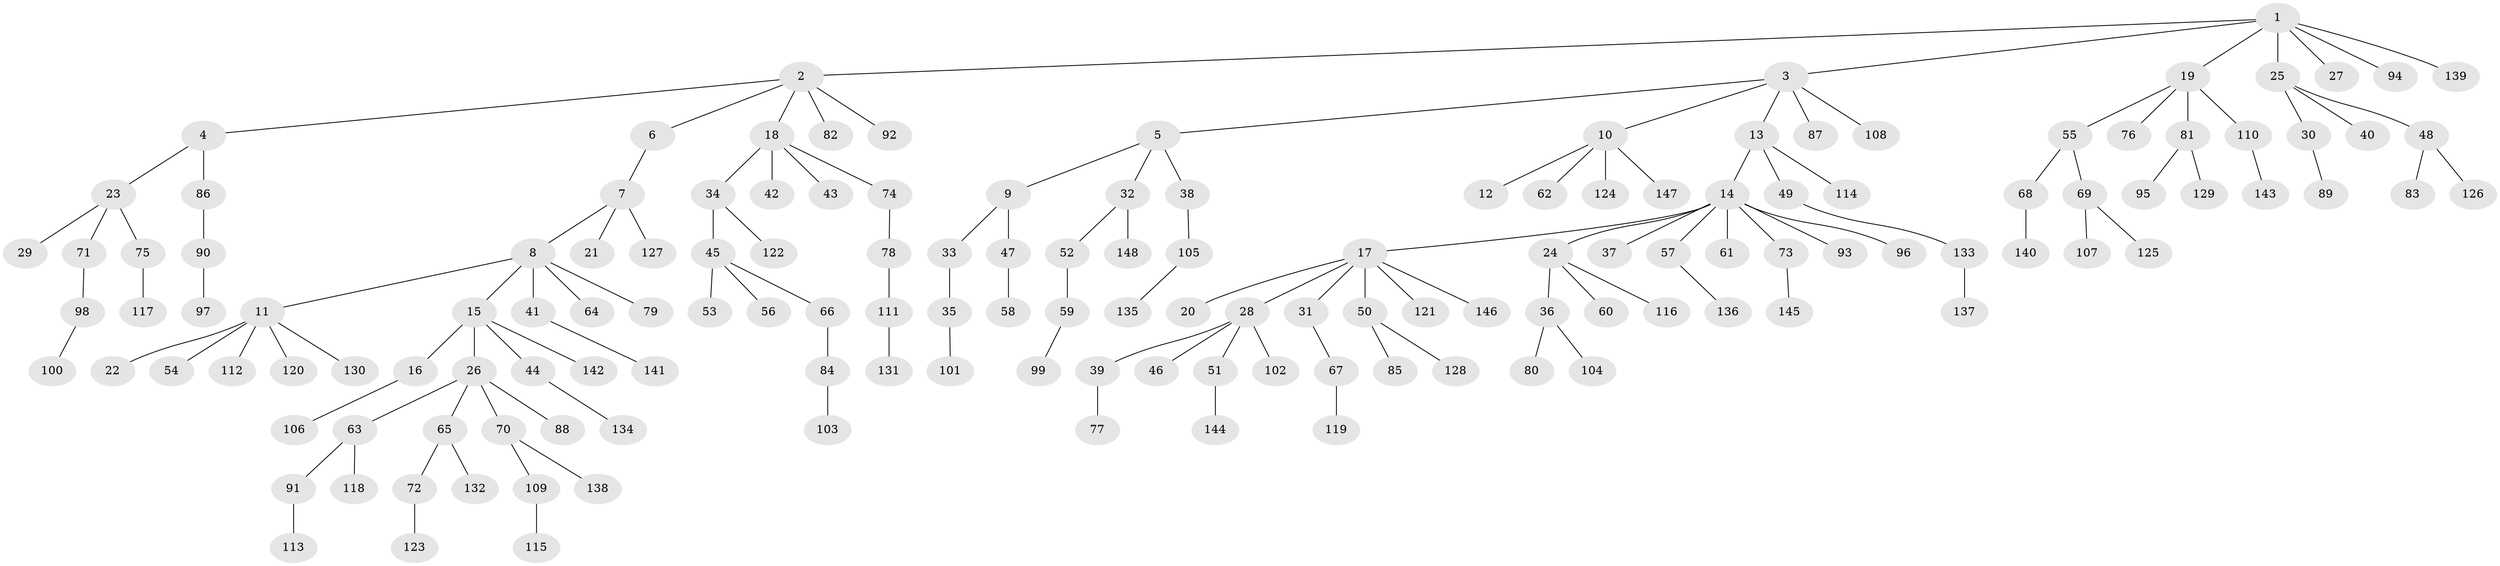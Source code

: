 // coarse degree distribution, {2: 0.21621621621621623, 3: 0.12162162162162163, 4: 0.05405405405405406, 1: 0.5405405405405406, 6: 0.02702702702702703, 5: 0.013513513513513514, 7: 0.02702702702702703}
// Generated by graph-tools (version 1.1) at 2025/37/03/04/25 23:37:18]
// undirected, 148 vertices, 147 edges
graph export_dot {
  node [color=gray90,style=filled];
  1;
  2;
  3;
  4;
  5;
  6;
  7;
  8;
  9;
  10;
  11;
  12;
  13;
  14;
  15;
  16;
  17;
  18;
  19;
  20;
  21;
  22;
  23;
  24;
  25;
  26;
  27;
  28;
  29;
  30;
  31;
  32;
  33;
  34;
  35;
  36;
  37;
  38;
  39;
  40;
  41;
  42;
  43;
  44;
  45;
  46;
  47;
  48;
  49;
  50;
  51;
  52;
  53;
  54;
  55;
  56;
  57;
  58;
  59;
  60;
  61;
  62;
  63;
  64;
  65;
  66;
  67;
  68;
  69;
  70;
  71;
  72;
  73;
  74;
  75;
  76;
  77;
  78;
  79;
  80;
  81;
  82;
  83;
  84;
  85;
  86;
  87;
  88;
  89;
  90;
  91;
  92;
  93;
  94;
  95;
  96;
  97;
  98;
  99;
  100;
  101;
  102;
  103;
  104;
  105;
  106;
  107;
  108;
  109;
  110;
  111;
  112;
  113;
  114;
  115;
  116;
  117;
  118;
  119;
  120;
  121;
  122;
  123;
  124;
  125;
  126;
  127;
  128;
  129;
  130;
  131;
  132;
  133;
  134;
  135;
  136;
  137;
  138;
  139;
  140;
  141;
  142;
  143;
  144;
  145;
  146;
  147;
  148;
  1 -- 2;
  1 -- 3;
  1 -- 19;
  1 -- 25;
  1 -- 27;
  1 -- 94;
  1 -- 139;
  2 -- 4;
  2 -- 6;
  2 -- 18;
  2 -- 82;
  2 -- 92;
  3 -- 5;
  3 -- 10;
  3 -- 13;
  3 -- 87;
  3 -- 108;
  4 -- 23;
  4 -- 86;
  5 -- 9;
  5 -- 32;
  5 -- 38;
  6 -- 7;
  7 -- 8;
  7 -- 21;
  7 -- 127;
  8 -- 11;
  8 -- 15;
  8 -- 41;
  8 -- 64;
  8 -- 79;
  9 -- 33;
  9 -- 47;
  10 -- 12;
  10 -- 62;
  10 -- 124;
  10 -- 147;
  11 -- 22;
  11 -- 54;
  11 -- 112;
  11 -- 120;
  11 -- 130;
  13 -- 14;
  13 -- 49;
  13 -- 114;
  14 -- 17;
  14 -- 24;
  14 -- 37;
  14 -- 57;
  14 -- 61;
  14 -- 73;
  14 -- 93;
  14 -- 96;
  15 -- 16;
  15 -- 26;
  15 -- 44;
  15 -- 142;
  16 -- 106;
  17 -- 20;
  17 -- 28;
  17 -- 31;
  17 -- 50;
  17 -- 121;
  17 -- 146;
  18 -- 34;
  18 -- 42;
  18 -- 43;
  18 -- 74;
  19 -- 55;
  19 -- 76;
  19 -- 81;
  19 -- 110;
  23 -- 29;
  23 -- 71;
  23 -- 75;
  24 -- 36;
  24 -- 60;
  24 -- 116;
  25 -- 30;
  25 -- 40;
  25 -- 48;
  26 -- 63;
  26 -- 65;
  26 -- 70;
  26 -- 88;
  28 -- 39;
  28 -- 46;
  28 -- 51;
  28 -- 102;
  30 -- 89;
  31 -- 67;
  32 -- 52;
  32 -- 148;
  33 -- 35;
  34 -- 45;
  34 -- 122;
  35 -- 101;
  36 -- 80;
  36 -- 104;
  38 -- 105;
  39 -- 77;
  41 -- 141;
  44 -- 134;
  45 -- 53;
  45 -- 56;
  45 -- 66;
  47 -- 58;
  48 -- 83;
  48 -- 126;
  49 -- 133;
  50 -- 85;
  50 -- 128;
  51 -- 144;
  52 -- 59;
  55 -- 68;
  55 -- 69;
  57 -- 136;
  59 -- 99;
  63 -- 91;
  63 -- 118;
  65 -- 72;
  65 -- 132;
  66 -- 84;
  67 -- 119;
  68 -- 140;
  69 -- 107;
  69 -- 125;
  70 -- 109;
  70 -- 138;
  71 -- 98;
  72 -- 123;
  73 -- 145;
  74 -- 78;
  75 -- 117;
  78 -- 111;
  81 -- 95;
  81 -- 129;
  84 -- 103;
  86 -- 90;
  90 -- 97;
  91 -- 113;
  98 -- 100;
  105 -- 135;
  109 -- 115;
  110 -- 143;
  111 -- 131;
  133 -- 137;
}
